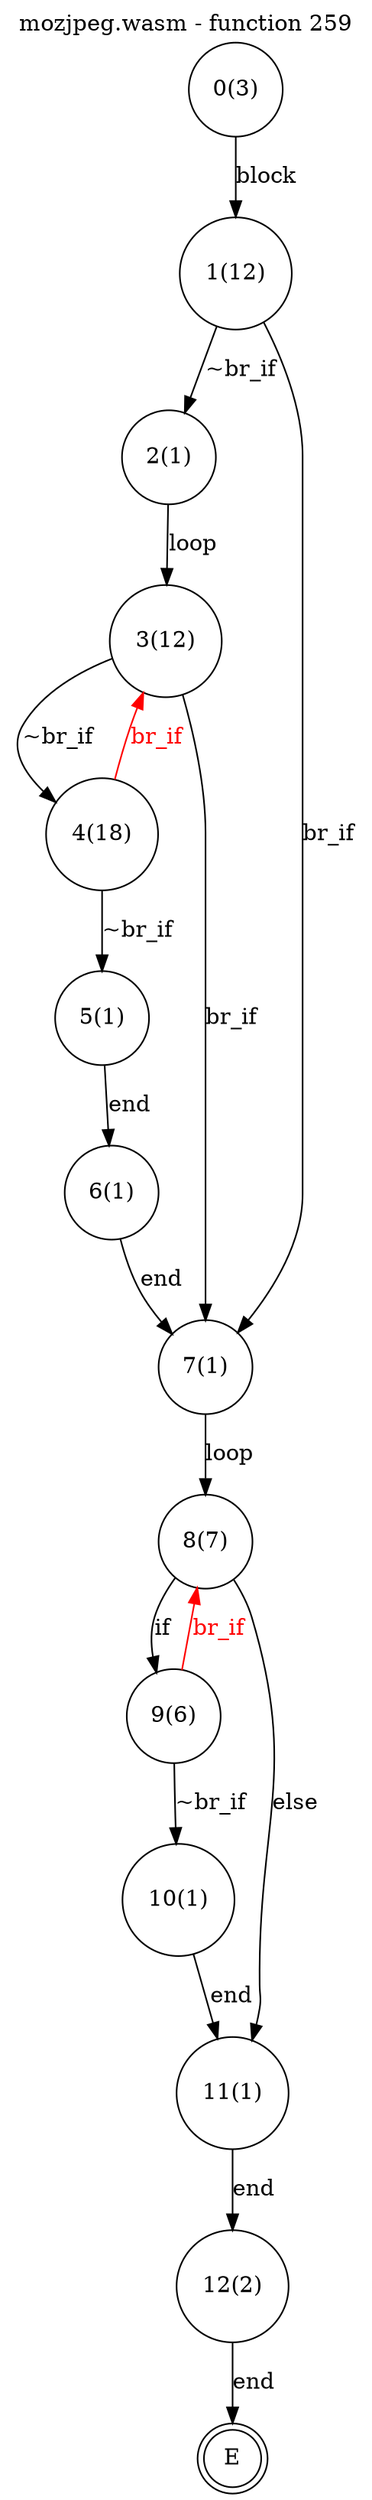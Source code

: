 digraph finite_state_machine {
    label = "mozjpeg.wasm - function 259"
    labelloc =  t
    labelfontsize = 16
    labelfontcolor = black
    labelfontname = "Helvetica"
    node [shape = doublecircle]; E ;
node [shape=circle, fontcolor=black, style="", label="0(3)"]0
node [shape=circle, fontcolor=black, style="", label="1(12)"]1
node [shape=circle, fontcolor=black, style="", label="2(1)"]2
node [shape=circle, fontcolor=black, style="", label="3(12)"]3
node [shape=circle, fontcolor=black, style="", label="4(18)"]4
node [shape=circle, fontcolor=black, style="", label="5(1)"]5
node [shape=circle, fontcolor=black, style="", label="6(1)"]6
node [shape=circle, fontcolor=black, style="", label="7(1)"]7
node [shape=circle, fontcolor=black, style="", label="8(7)"]8
node [shape=circle, fontcolor=black, style="", label="9(6)"]9
node [shape=circle, fontcolor=black, style="", label="10(1)"]10
node [shape=circle, fontcolor=black, style="", label="11(1)"]11
node [shape=circle, fontcolor=black, style="", label="12(2)"]12
node [shape=circle, fontcolor=black, style="", label="E"]E
    0 -> 1[label="block"];
    1 -> 2[label="~br_if"];
    1 -> 7[label="br_if"];
    2 -> 3[label="loop"];
    3 -> 4[label="~br_if"];
    3 -> 7[label="br_if"];
    4 -> 5[label="~br_if"];
    4 -> 3[color="red" fontcolor="red" label="br_if"];
    5 -> 6[label="end"];
    6 -> 7[label="end"];
    7 -> 8[label="loop"];
    8 -> 9[label="if"];
    8 -> 11[label="else"];
    9 -> 10[label="~br_if"];
    9 -> 8[color="red" fontcolor="red" label="br_if"];
    10 -> 11[label="end"];
    11 -> 12[label="end"];
    12 -> E[label="end"];
}
